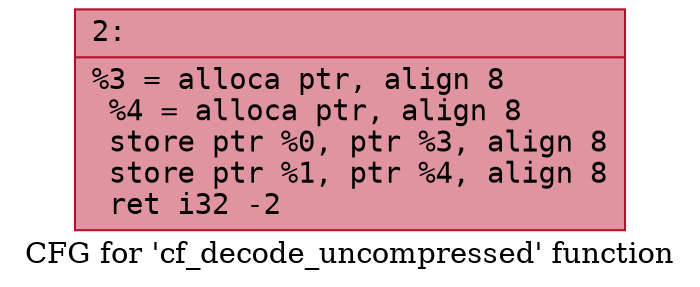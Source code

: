 digraph "CFG for 'cf_decode_uncompressed' function" {
	label="CFG for 'cf_decode_uncompressed' function";

	Node0x600003e30d70 [shape=record,color="#b70d28ff", style=filled, fillcolor="#b70d2870" fontname="Courier",label="{2:\l|  %3 = alloca ptr, align 8\l  %4 = alloca ptr, align 8\l  store ptr %0, ptr %3, align 8\l  store ptr %1, ptr %4, align 8\l  ret i32 -2\l}"];
}
